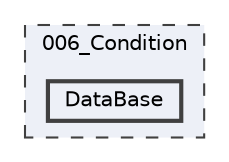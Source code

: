 digraph "006_Condition/DataBase"
{
 // LATEX_PDF_SIZE
  bgcolor="transparent";
  edge [fontname=Helvetica,fontsize=10,labelfontname=Helvetica,labelfontsize=10];
  node [fontname=Helvetica,fontsize=10,shape=box,height=0.2,width=0.4];
  compound=true
  subgraph clusterdir_1f36be4489307693b715e376daf1f492 {
    graph [ bgcolor="#edf0f7", pencolor="grey25", label="006_Condition", fontname=Helvetica,fontsize=10 style="filled,dashed", URL="dir_1f36be4489307693b715e376daf1f492.html",tooltip=""]
  dir_a74d02b86247ce96d381695d8367ab31 [label="DataBase", fillcolor="#edf0f7", color="grey25", style="filled,bold", URL="dir_a74d02b86247ce96d381695d8367ab31.html",tooltip=""];
  }
}
